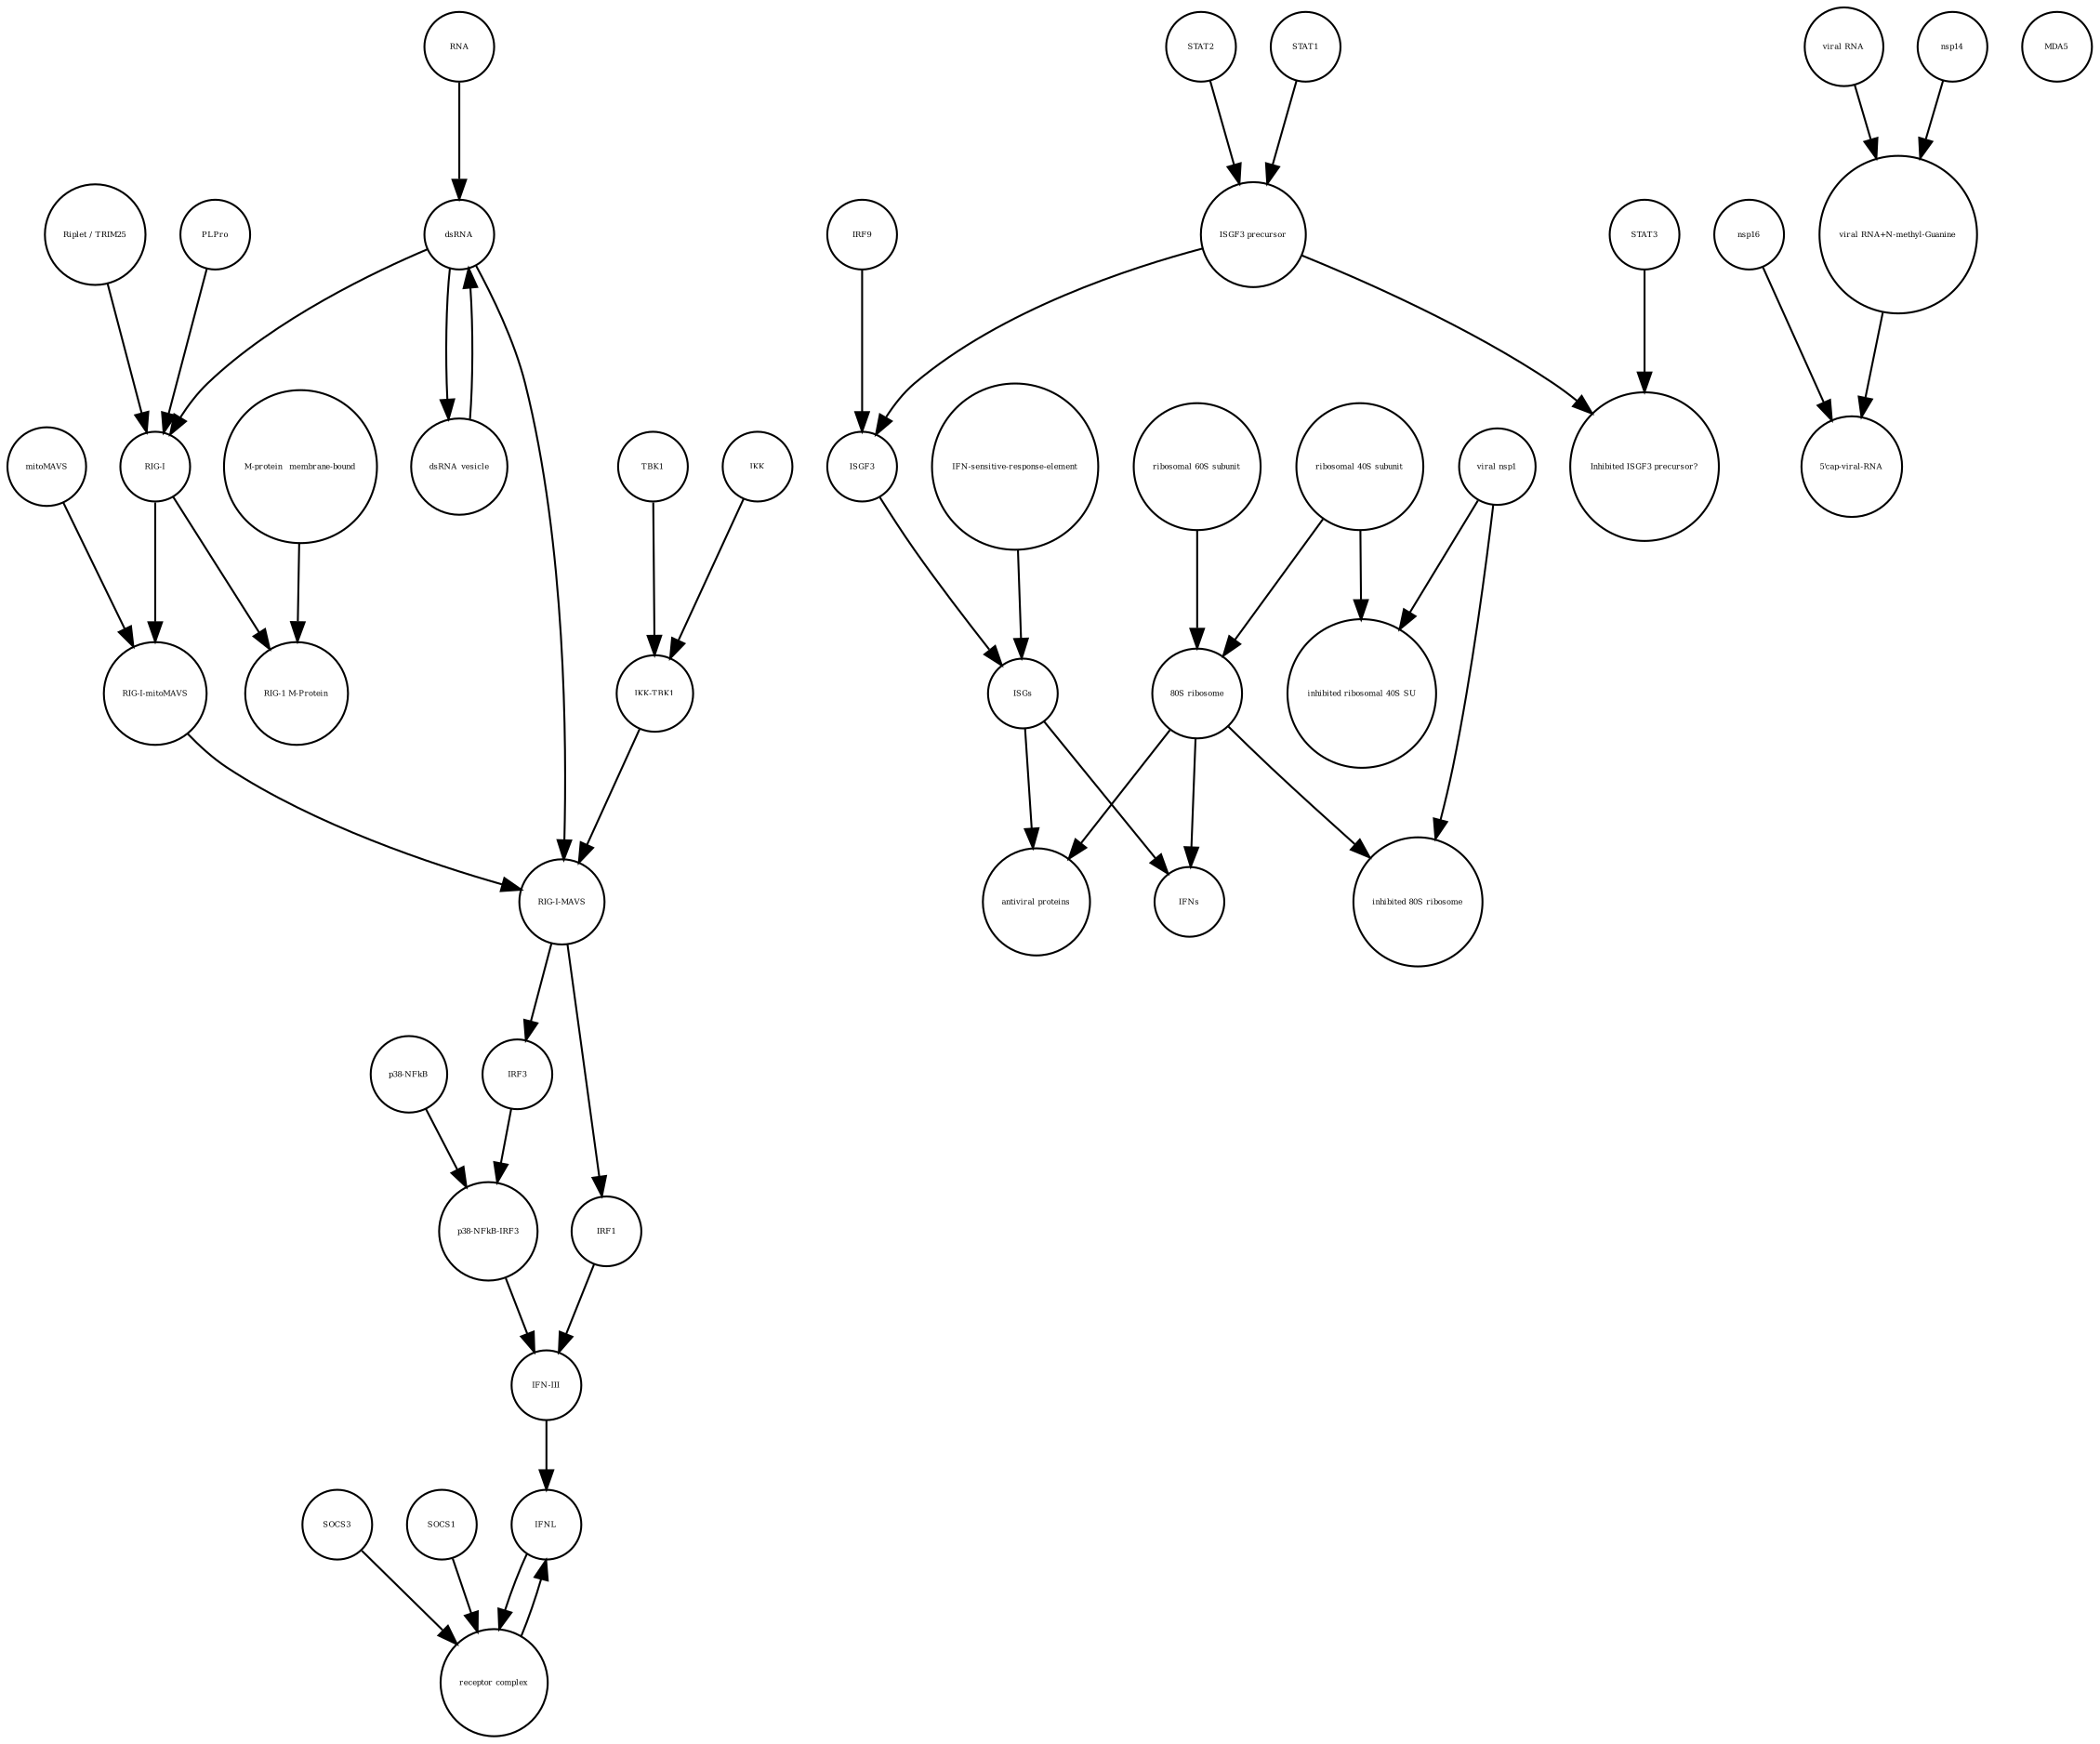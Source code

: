 strict digraph  {
"IKK-TBK1" [annotation="", bipartite=0, cls=complex, fontsize=4, label="IKK-TBK1", shape=circle];
"ISGF3 precursor" [annotation="", bipartite=0, cls=complex, fontsize=4, label="ISGF3 precursor", shape=circle];
STAT2 [annotation="", bipartite=0, cls=macromolecule, fontsize=4, label=STAT2, shape=circle];
"5'cap-viral-RNA" [annotation="", bipartite=0, cls="nucleic acid feature", fontsize=4, label="5'cap-viral-RNA", shape=circle];
"Riplet / TRIM25" [annotation="", bipartite=0, cls=macromolecule, fontsize=4, label="Riplet / TRIM25", shape=circle];
"IFN-III" [annotation="", bipartite=0, cls=macromolecule, fontsize=4, label="IFN-III", shape=circle];
TBK1 [annotation="", bipartite=0, cls=macromolecule, fontsize=4, label=TBK1, shape=circle];
STAT3 [annotation="", bipartite=0, cls=macromolecule, fontsize=4, label=STAT3, shape=circle];
"receptor complex" [annotation="", bipartite=0, cls=complex, fontsize=4, label="receptor complex", shape=circle];
"p38-NFkB-IRF3" [annotation="", bipartite=0, cls=complex, fontsize=4, label="p38-NFkB-IRF3", shape=circle];
STAT1 [annotation="", bipartite=0, cls=macromolecule, fontsize=4, label=STAT1, shape=circle];
IFNL [annotation="", bipartite=0, cls=macromolecule, fontsize=4, label=IFNL, shape=circle];
MDA5 [annotation="", bipartite=0, cls=macromolecule, fontsize=4, label=MDA5, shape=circle];
mitoMAVS [annotation="", bipartite=0, cls=macromolecule, fontsize=4, label=mitoMAVS, shape=circle];
IFNs [annotation="", bipartite=0, cls=macromolecule, fontsize=4, label=IFNs, shape=circle];
"p38-NFkB" [annotation="", bipartite=0, cls=complex, fontsize=4, label="p38-NFkB", shape=circle];
"RIG-I-MAVS" [annotation="", bipartite=0, cls=complex, fontsize=4, label="RIG-I-MAVS", shape=circle];
"ribosomal 60S subunit" [annotation="", bipartite=0, cls=complex, fontsize=4, label="ribosomal 60S subunit", shape=circle];
"RIG-I" [annotation="", bipartite=0, cls=macromolecule, fontsize=4, label="RIG-I", shape=circle];
SOCS3 [annotation="", bipartite=0, cls=macromolecule, fontsize=4, label=SOCS3, shape=circle];
RNA [annotation="", bipartite=0, cls="nucleic acid feature", fontsize=4, label=RNA, shape=circle];
ISGF3 [annotation="", bipartite=0, cls=complex, fontsize=4, label=ISGF3, shape=circle];
ISGs [annotation="", bipartite=0, cls="nucleic acid feature", fontsize=4, label=ISGs, shape=circle];
PLPro [annotation="", bipartite=0, cls=macromolecule, fontsize=4, label=PLPro, shape=circle];
nsp16 [annotation="", bipartite=0, cls=macromolecule, fontsize=4, label=nsp16, shape=circle];
"80S ribosome" [annotation="", bipartite=0, cls=complex, fontsize=4, label="80S ribosome", shape=circle];
IRF3 [annotation="", bipartite=0, cls=macromolecule, fontsize=4, label=IRF3, shape=circle];
"viral RNA" [annotation="", bipartite=0, cls="nucleic acid feature", fontsize=4, label="viral RNA", shape=circle];
IRF1 [annotation="", bipartite=0, cls=macromolecule, fontsize=4, label=IRF1, shape=circle];
dsRNA_vesicle [annotation="", bipartite=0, cls="nucleic acid feature", fontsize=4, label=dsRNA_vesicle, shape=circle];
nsp14 [annotation="", bipartite=0, cls=macromolecule, fontsize=4, label=nsp14, shape=circle];
"RIG-I-mitoMAVS" [annotation="", bipartite=0, cls=complex, fontsize=4, label="RIG-I-mitoMAVS", shape=circle];
"IFN-sensitive-response-element" [annotation="", bipartite=0, cls="nucleic acid feature", fontsize=4, label="IFN-sensitive-response-element", shape=circle];
"inhibited 80S ribosome" [annotation="", bipartite=0, cls=complex, fontsize=4, label="inhibited 80S ribosome", shape=circle];
"inhibited ribosomal 40S SU" [annotation="urn_miriam_doi_10.1101%2F2020.05.18.102467", bipartite=0, cls=complex, fontsize=4, label="inhibited ribosomal 40S SU", shape=circle];
"viral RNA+N-methyl-Guanine" [annotation="", bipartite=0, cls="nucleic acid feature", fontsize=4, label="viral RNA+N-methyl-Guanine", shape=circle];
"M-protein_ membrane-bound" [annotation="", bipartite=0, cls=macromolecule, fontsize=4, label="M-protein_ membrane-bound", shape=circle];
dsRNA [annotation="", bipartite=0, cls="nucleic acid feature", fontsize=4, label=dsRNA, shape=circle];
SOCS1 [annotation="", bipartite=0, cls=macromolecule, fontsize=4, label=SOCS1, shape=circle];
"RIG-1 M-Protein" [annotation="", bipartite=0, cls=complex, fontsize=4, label="RIG-1 M-Protein", shape=circle];
"antiviral proteins" [annotation="", bipartite=0, cls=macromolecule, fontsize=4, label="antiviral proteins", shape=circle];
IKK [annotation="", bipartite=0, cls=macromolecule, fontsize=4, label=IKK, shape=circle];
"ribosomal 40S subunit" [annotation="", bipartite=0, cls=complex, fontsize=4, label="ribosomal 40S subunit", shape=circle];
"viral nsp1" [annotation="", bipartite=0, cls=macromolecule, fontsize=4, label="viral nsp1", shape=circle];
IRF9 [annotation="", bipartite=0, cls=macromolecule, fontsize=4, label=IRF9, shape=circle];
"Inhibited ISGF3 precursor?" [annotation="", bipartite=0, cls=complex, fontsize=4, label="Inhibited ISGF3 precursor?", shape=circle];
"IKK-TBK1" -> "RIG-I-MAVS"  [annotation="", interaction_type=production];
"ISGF3 precursor" -> ISGF3  [annotation="", interaction_type=production];
"ISGF3 precursor" -> "Inhibited ISGF3 precursor?"  [annotation="", interaction_type=production];
STAT2 -> "ISGF3 precursor"  [annotation="", interaction_type=production];
"Riplet / TRIM25" -> "RIG-I"  [annotation="", interaction_type=catalysis];
"IFN-III" -> IFNL  [annotation="", interaction_type=production];
TBK1 -> "IKK-TBK1"  [annotation="", interaction_type=production];
STAT3 -> "Inhibited ISGF3 precursor?"  [annotation="", interaction_type=production];
"receptor complex" -> IFNL  [annotation="", interaction_type=production];
"p38-NFkB-IRF3" -> "IFN-III"  [annotation="", interaction_type=stimulation];
STAT1 -> "ISGF3 precursor"  [annotation="", interaction_type=production];
IFNL -> "receptor complex"  [annotation="", interaction_type=stimulation];
mitoMAVS -> "RIG-I-mitoMAVS"  [annotation="", interaction_type=production];
"p38-NFkB" -> "p38-NFkB-IRF3"  [annotation="", interaction_type=production];
"RIG-I-MAVS" -> IRF1  [annotation="", interaction_type=catalysis];
"RIG-I-MAVS" -> IRF3  [annotation="", interaction_type=stimulation];
"ribosomal 60S subunit" -> "80S ribosome"  [annotation="", interaction_type=production];
"RIG-I" -> "RIG-1 M-Protein"  [annotation="", interaction_type=production];
"RIG-I" -> "RIG-I-mitoMAVS"  [annotation="", interaction_type=production];
SOCS3 -> "receptor complex"  [annotation="", interaction_type=production];
RNA -> dsRNA  [annotation="", interaction_type=production];
ISGF3 -> ISGs  [annotation="", interaction_type="necessary stimulation"];
ISGs -> "antiviral proteins"  [annotation="", interaction_type=production];
ISGs -> IFNs  [annotation="", interaction_type=production];
PLPro -> "RIG-I"  [annotation="", interaction_type=catalysis];
nsp16 -> "5'cap-viral-RNA"  [annotation="urn_miriam_doi_10.1016%2Fj.chom.2020.05.008", interaction_type=catalysis];
"80S ribosome" -> "inhibited 80S ribosome"  [annotation="", interaction_type=production];
"80S ribosome" -> "antiviral proteins"  [annotation="", interaction_type=catalysis];
"80S ribosome" -> IFNs  [annotation="", interaction_type=catalysis];
IRF3 -> "p38-NFkB-IRF3"  [annotation="", interaction_type=production];
"viral RNA" -> "viral RNA+N-methyl-Guanine"  [annotation="", interaction_type=production];
IRF1 -> "IFN-III"  [annotation="", interaction_type=stimulation];
dsRNA_vesicle -> dsRNA  [annotation="", interaction_type=production];
nsp14 -> "viral RNA+N-methyl-Guanine"  [annotation="", interaction_type=catalysis];
"RIG-I-mitoMAVS" -> "RIG-I-MAVS"  [annotation="", interaction_type=production];
"IFN-sensitive-response-element" -> ISGs  [annotation="", interaction_type=production];
"viral RNA+N-methyl-Guanine" -> "5'cap-viral-RNA"  [annotation="", interaction_type=production];
"M-protein_ membrane-bound" -> "RIG-1 M-Protein"  [annotation="", interaction_type=production];
dsRNA -> dsRNA_vesicle  [annotation="", interaction_type=production];
dsRNA -> "RIG-I-MAVS"  [annotation="", interaction_type="necessary stimulation"];
dsRNA -> "RIG-I"  [annotation="", interaction_type="necessary stimulation"];
SOCS1 -> "receptor complex"  [annotation="", interaction_type=production];
IKK -> "IKK-TBK1"  [annotation="", interaction_type=production];
"ribosomal 40S subunit" -> "80S ribosome"  [annotation="", interaction_type=production];
"ribosomal 40S subunit" -> "inhibited ribosomal 40S SU"  [annotation="", interaction_type=production];
"viral nsp1" -> "inhibited 80S ribosome"  [annotation="", interaction_type=production];
"viral nsp1" -> "inhibited ribosomal 40S SU"  [annotation="", interaction_type=production];
IRF9 -> ISGF3  [annotation="", interaction_type=production];
}
